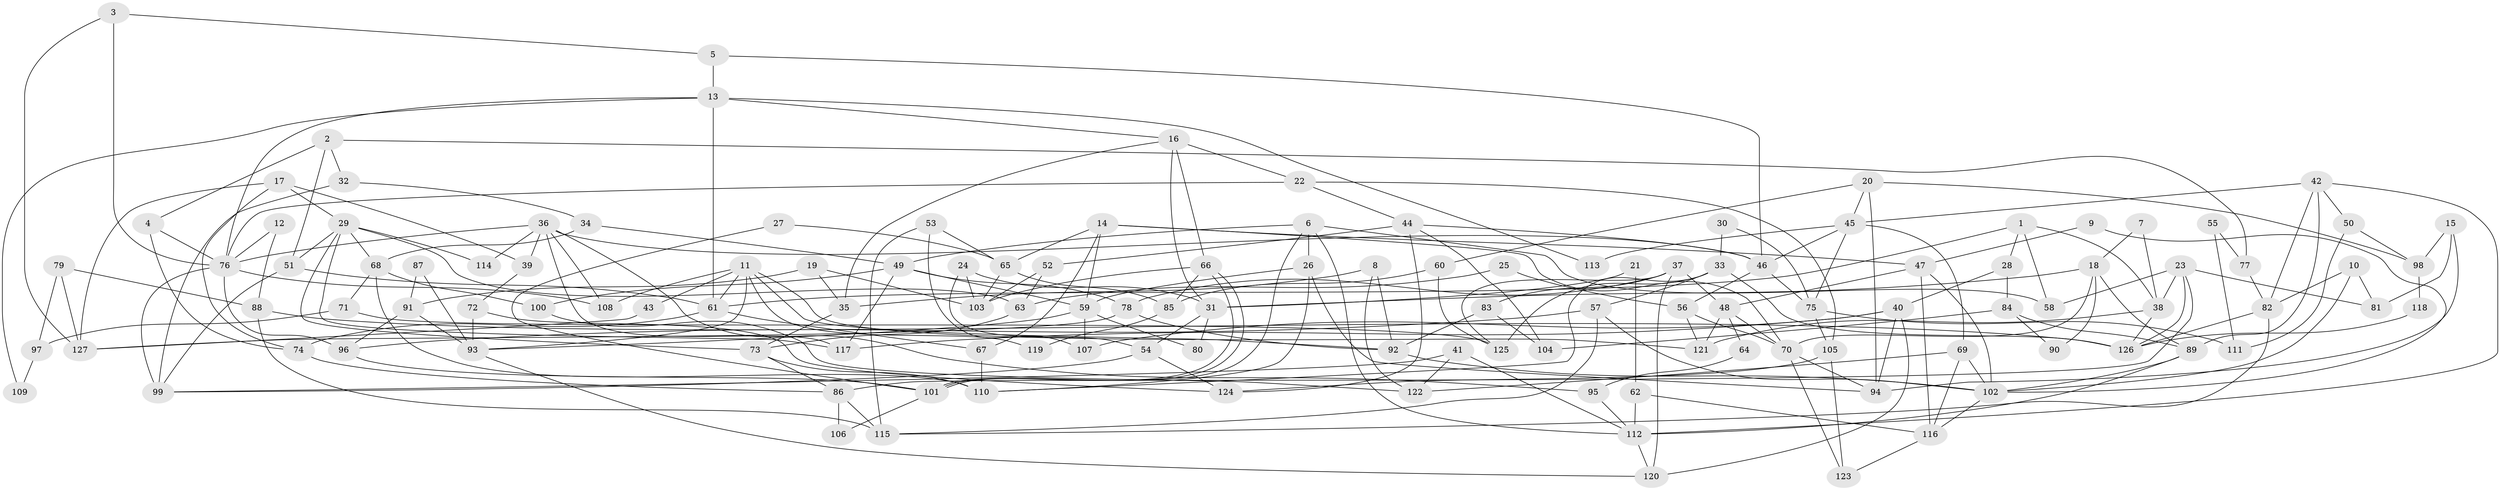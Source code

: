 // coarse degree distribution, {1: 0.02, 6: 0.14, 2: 0.1, 3: 0.16, 5: 0.18, 8: 0.06, 4: 0.14, 7: 0.08, 10: 0.02, 12: 0.02, 9: 0.02, 11: 0.04, 13: 0.02}
// Generated by graph-tools (version 1.1) at 2025/53/03/04/25 21:53:48]
// undirected, 127 vertices, 254 edges
graph export_dot {
graph [start="1"]
  node [color=gray90,style=filled];
  1;
  2;
  3;
  4;
  5;
  6;
  7;
  8;
  9;
  10;
  11;
  12;
  13;
  14;
  15;
  16;
  17;
  18;
  19;
  20;
  21;
  22;
  23;
  24;
  25;
  26;
  27;
  28;
  29;
  30;
  31;
  32;
  33;
  34;
  35;
  36;
  37;
  38;
  39;
  40;
  41;
  42;
  43;
  44;
  45;
  46;
  47;
  48;
  49;
  50;
  51;
  52;
  53;
  54;
  55;
  56;
  57;
  58;
  59;
  60;
  61;
  62;
  63;
  64;
  65;
  66;
  67;
  68;
  69;
  70;
  71;
  72;
  73;
  74;
  75;
  76;
  77;
  78;
  79;
  80;
  81;
  82;
  83;
  84;
  85;
  86;
  87;
  88;
  89;
  90;
  91;
  92;
  93;
  94;
  95;
  96;
  97;
  98;
  99;
  100;
  101;
  102;
  103;
  104;
  105;
  106;
  107;
  108;
  109;
  110;
  111;
  112;
  113;
  114;
  115;
  116;
  117;
  118;
  119;
  120;
  121;
  122;
  123;
  124;
  125;
  126;
  127;
  1 -- 58;
  1 -- 61;
  1 -- 28;
  1 -- 38;
  2 -- 51;
  2 -- 32;
  2 -- 4;
  2 -- 77;
  3 -- 5;
  3 -- 76;
  3 -- 127;
  4 -- 74;
  4 -- 76;
  5 -- 46;
  5 -- 13;
  6 -- 49;
  6 -- 101;
  6 -- 26;
  6 -- 58;
  6 -- 112;
  7 -- 38;
  7 -- 18;
  8 -- 122;
  8 -- 92;
  8 -- 35;
  9 -- 47;
  9 -- 102;
  10 -- 82;
  10 -- 102;
  10 -- 81;
  11 -- 93;
  11 -- 92;
  11 -- 43;
  11 -- 61;
  11 -- 108;
  11 -- 119;
  11 -- 121;
  12 -- 88;
  12 -- 76;
  13 -- 76;
  13 -- 16;
  13 -- 61;
  13 -- 109;
  13 -- 113;
  14 -- 59;
  14 -- 67;
  14 -- 47;
  14 -- 65;
  14 -- 70;
  15 -- 81;
  15 -- 94;
  15 -- 98;
  16 -- 22;
  16 -- 35;
  16 -- 31;
  16 -- 66;
  17 -- 29;
  17 -- 39;
  17 -- 74;
  17 -- 127;
  18 -- 89;
  18 -- 70;
  18 -- 31;
  18 -- 90;
  19 -- 35;
  19 -- 103;
  19 -- 91;
  20 -- 45;
  20 -- 60;
  20 -- 94;
  20 -- 98;
  21 -- 31;
  21 -- 62;
  22 -- 76;
  22 -- 44;
  22 -- 105;
  23 -- 86;
  23 -- 38;
  23 -- 58;
  23 -- 81;
  23 -- 126;
  24 -- 103;
  24 -- 31;
  24 -- 54;
  25 -- 56;
  25 -- 63;
  26 -- 94;
  26 -- 59;
  26 -- 110;
  27 -- 101;
  27 -- 65;
  28 -- 40;
  28 -- 84;
  29 -- 73;
  29 -- 51;
  29 -- 63;
  29 -- 68;
  29 -- 114;
  29 -- 117;
  30 -- 33;
  30 -- 75;
  31 -- 54;
  31 -- 80;
  32 -- 99;
  32 -- 34;
  33 -- 126;
  33 -- 57;
  33 -- 110;
  33 -- 125;
  34 -- 68;
  34 -- 49;
  35 -- 73;
  36 -- 76;
  36 -- 108;
  36 -- 39;
  36 -- 46;
  36 -- 95;
  36 -- 114;
  36 -- 117;
  37 -- 48;
  37 -- 78;
  37 -- 83;
  37 -- 120;
  37 -- 125;
  38 -- 121;
  38 -- 126;
  39 -- 72;
  40 -- 120;
  40 -- 117;
  40 -- 94;
  40 -- 107;
  41 -- 112;
  41 -- 122;
  41 -- 99;
  42 -- 89;
  42 -- 45;
  42 -- 50;
  42 -- 82;
  42 -- 112;
  43 -- 127;
  44 -- 104;
  44 -- 46;
  44 -- 52;
  44 -- 124;
  45 -- 75;
  45 -- 46;
  45 -- 69;
  45 -- 113;
  46 -- 56;
  46 -- 75;
  47 -- 102;
  47 -- 48;
  47 -- 116;
  48 -- 70;
  48 -- 64;
  48 -- 121;
  49 -- 59;
  49 -- 117;
  49 -- 78;
  49 -- 100;
  50 -- 98;
  50 -- 111;
  51 -- 99;
  51 -- 61;
  52 -- 103;
  52 -- 63;
  53 -- 115;
  53 -- 107;
  53 -- 65;
  54 -- 99;
  54 -- 124;
  55 -- 111;
  55 -- 77;
  56 -- 70;
  56 -- 121;
  57 -- 115;
  57 -- 102;
  57 -- 96;
  59 -- 93;
  59 -- 80;
  59 -- 107;
  60 -- 125;
  60 -- 85;
  61 -- 67;
  61 -- 74;
  62 -- 112;
  62 -- 116;
  63 -- 73;
  64 -- 95;
  65 -- 85;
  65 -- 103;
  66 -- 101;
  66 -- 101;
  66 -- 85;
  66 -- 103;
  67 -- 110;
  68 -- 110;
  68 -- 71;
  68 -- 100;
  69 -- 116;
  69 -- 102;
  69 -- 122;
  70 -- 94;
  70 -- 123;
  71 -- 125;
  71 -- 97;
  72 -- 93;
  72 -- 124;
  73 -- 110;
  73 -- 86;
  74 -- 86;
  75 -- 105;
  75 -- 111;
  76 -- 99;
  76 -- 96;
  76 -- 108;
  77 -- 82;
  78 -- 127;
  78 -- 92;
  79 -- 88;
  79 -- 127;
  79 -- 97;
  82 -- 126;
  82 -- 115;
  83 -- 92;
  83 -- 104;
  84 -- 89;
  84 -- 90;
  84 -- 104;
  85 -- 119;
  86 -- 106;
  86 -- 115;
  87 -- 93;
  87 -- 91;
  88 -- 115;
  88 -- 126;
  89 -- 102;
  89 -- 112;
  91 -- 96;
  91 -- 93;
  92 -- 102;
  93 -- 120;
  95 -- 112;
  96 -- 101;
  97 -- 109;
  98 -- 118;
  100 -- 122;
  101 -- 106;
  102 -- 116;
  105 -- 124;
  105 -- 123;
  112 -- 120;
  116 -- 123;
  118 -- 126;
}
